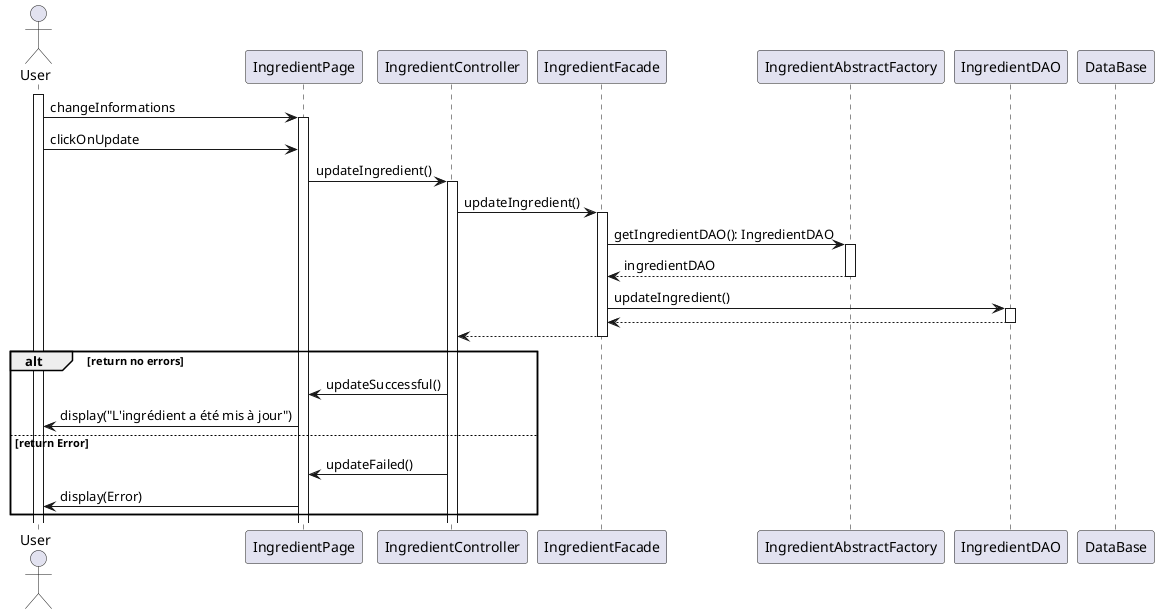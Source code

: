 @startuml UpdateIngredient
skinparam responseMessageBelowArrow true

actor User
participant IngredientPage
participant IngredientController
participant IngredientFacade
participant IngredientAbstractFactory
participant IngredientDAO
participant DataBase

activate User

User -> IngredientPage++ : changeInformations
User -> IngredientPage : clickOnUpdate

IngredientPage -> IngredientController++ : updateIngredient()

IngredientController -> IngredientFacade++ : updateIngredient()

IngredientFacade -> IngredientAbstractFactory++ : getIngredientDAO(): IngredientDAO
return ingredientDAO
IngredientFacade -> IngredientDAO++ : updateIngredient()
return
return

alt return no errors
  IngredientController -> IngredientPage : updateSuccessful()

  IngredientPage -> User : display("L'ingrédient a été mis à jour")

else return Error
  IngredientController -> IngredientPage : updateFailed()

  IngredientPage -> User : display(Error)
end

@enduml